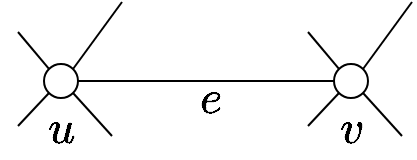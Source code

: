 <mxfile version="15.8.7" type="device"><diagram id="ObgH13d5Q4a7CtYkl74K" name="第 1 页"><mxGraphModel dx="339" dy="226" grid="0" gridSize="10" guides="1" tooltips="1" connect="1" arrows="1" fold="1" page="0" pageScale="1" pageWidth="827" pageHeight="1169" math="1" shadow="0"><root><mxCell id="0"/><mxCell id="1" parent="0"/><mxCell id="yy2s5eyCW-JguHBnJ62g-3" style="edgeStyle=orthogonalEdgeStyle;rounded=0;orthogonalLoop=1;jettySize=auto;html=1;entryX=0;entryY=0.5;entryDx=0;entryDy=0;endArrow=none;endFill=0;" edge="1" parent="1" source="yy2s5eyCW-JguHBnJ62g-1" target="yy2s5eyCW-JguHBnJ62g-13"><mxGeometry relative="1" as="geometry"><mxPoint x="435.0" y="366.5" as="targetPoint"/></mxGeometry></mxCell><mxCell id="yy2s5eyCW-JguHBnJ62g-1" value="" style="ellipse;whiteSpace=wrap;html=1;aspect=fixed;" vertex="1" parent="1"><mxGeometry x="221" y="358" width="17" height="17" as="geometry"/></mxCell><mxCell id="yy2s5eyCW-JguHBnJ62g-4" style="rounded=0;orthogonalLoop=1;jettySize=auto;html=1;endArrow=none;endFill=0;exitX=1;exitY=1;exitDx=0;exitDy=0;" edge="1" parent="1" source="yy2s5eyCW-JguHBnJ62g-1"><mxGeometry relative="1" as="geometry"><mxPoint x="248" y="376.5" as="sourcePoint"/><mxPoint x="255" y="394" as="targetPoint"/></mxGeometry></mxCell><mxCell id="yy2s5eyCW-JguHBnJ62g-6" style="rounded=0;orthogonalLoop=1;jettySize=auto;html=1;endArrow=none;endFill=0;exitX=0;exitY=1;exitDx=0;exitDy=0;" edge="1" parent="1" source="yy2s5eyCW-JguHBnJ62g-1"><mxGeometry relative="1" as="geometry"><mxPoint x="245.51" y="382.51" as="sourcePoint"/><mxPoint x="208" y="389" as="targetPoint"/></mxGeometry></mxCell><mxCell id="yy2s5eyCW-JguHBnJ62g-7" style="rounded=0;orthogonalLoop=1;jettySize=auto;html=1;endArrow=none;endFill=0;exitX=0;exitY=0;exitDx=0;exitDy=0;" edge="1" parent="1" source="yy2s5eyCW-JguHBnJ62g-1"><mxGeometry relative="1" as="geometry"><mxPoint x="233.49" y="382.51" as="sourcePoint"/><mxPoint x="208" y="342" as="targetPoint"/></mxGeometry></mxCell><mxCell id="yy2s5eyCW-JguHBnJ62g-8" style="rounded=0;orthogonalLoop=1;jettySize=auto;html=1;endArrow=none;endFill=0;exitX=1;exitY=0;exitDx=0;exitDy=0;" edge="1" parent="1" source="yy2s5eyCW-JguHBnJ62g-1"><mxGeometry relative="1" as="geometry"><mxPoint x="243.49" y="392.51" as="sourcePoint"/><mxPoint x="260" y="327" as="targetPoint"/></mxGeometry></mxCell><mxCell id="yy2s5eyCW-JguHBnJ62g-13" value="" style="ellipse;whiteSpace=wrap;html=1;aspect=fixed;" vertex="1" parent="1"><mxGeometry x="366" y="358" width="17" height="17" as="geometry"/></mxCell><mxCell id="yy2s5eyCW-JguHBnJ62g-14" style="rounded=0;orthogonalLoop=1;jettySize=auto;html=1;endArrow=none;endFill=0;exitX=1;exitY=1;exitDx=0;exitDy=0;" edge="1" source="yy2s5eyCW-JguHBnJ62g-13" parent="1"><mxGeometry relative="1" as="geometry"><mxPoint x="393" y="376.5" as="sourcePoint"/><mxPoint x="400" y="394" as="targetPoint"/></mxGeometry></mxCell><mxCell id="yy2s5eyCW-JguHBnJ62g-15" style="rounded=0;orthogonalLoop=1;jettySize=auto;html=1;endArrow=none;endFill=0;exitX=0;exitY=1;exitDx=0;exitDy=0;" edge="1" source="yy2s5eyCW-JguHBnJ62g-13" parent="1"><mxGeometry relative="1" as="geometry"><mxPoint x="390.51" y="382.51" as="sourcePoint"/><mxPoint x="353" y="389" as="targetPoint"/></mxGeometry></mxCell><mxCell id="yy2s5eyCW-JguHBnJ62g-16" style="rounded=0;orthogonalLoop=1;jettySize=auto;html=1;endArrow=none;endFill=0;exitX=0;exitY=0;exitDx=0;exitDy=0;" edge="1" source="yy2s5eyCW-JguHBnJ62g-13" parent="1"><mxGeometry relative="1" as="geometry"><mxPoint x="378.49" y="382.51" as="sourcePoint"/><mxPoint x="353" y="342" as="targetPoint"/></mxGeometry></mxCell><mxCell id="yy2s5eyCW-JguHBnJ62g-17" style="rounded=0;orthogonalLoop=1;jettySize=auto;html=1;endArrow=none;endFill=0;exitX=1;exitY=0;exitDx=0;exitDy=0;" edge="1" source="yy2s5eyCW-JguHBnJ62g-13" parent="1"><mxGeometry relative="1" as="geometry"><mxPoint x="388.49" y="392.51" as="sourcePoint"/><mxPoint x="405" y="327" as="targetPoint"/></mxGeometry></mxCell><mxCell id="yy2s5eyCW-JguHBnJ62g-18" value="&lt;font style=&quot;font-size: 20px&quot;&gt;$$u$$&lt;/font&gt;" style="text;html=1;strokeColor=none;fillColor=none;align=center;verticalAlign=middle;whiteSpace=wrap;rounded=0;" vertex="1" parent="1"><mxGeometry x="199.5" y="375" width="60" height="30" as="geometry"/></mxCell><mxCell id="yy2s5eyCW-JguHBnJ62g-19" value="&lt;font style=&quot;font-size: 20px&quot;&gt;$$v$$&lt;/font&gt;" style="text;html=1;strokeColor=none;fillColor=none;align=center;verticalAlign=middle;whiteSpace=wrap;rounded=0;" vertex="1" parent="1"><mxGeometry x="344.5" y="375" width="60" height="30" as="geometry"/></mxCell><mxCell id="yy2s5eyCW-JguHBnJ62g-20" value="&lt;font style=&quot;font-size: 20px&quot;&gt;$$e$$&lt;/font&gt;" style="text;html=1;strokeColor=none;fillColor=none;align=center;verticalAlign=middle;whiteSpace=wrap;rounded=0;" vertex="1" parent="1"><mxGeometry x="275" y="360" width="60" height="30" as="geometry"/></mxCell></root></mxGraphModel></diagram></mxfile>